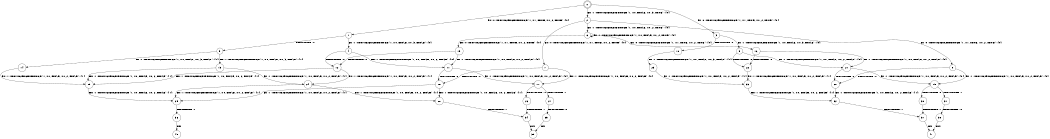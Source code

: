 digraph BCG {
size = "7, 10.5";
center = TRUE;
node [shape = circle];
0 [peripheries = 2];
0 -> 1 [label = "EX !0 !ATOMIC_EXCH_BRANCH (1, +1, TRUE, +0, 2, TRUE) !{0}"];
0 -> 2 [label = "EX !1 !ATOMIC_EXCH_BRANCH (1, +0, FALSE, +0, 3, TRUE) !{0}"];
0 -> 3 [label = "EX !0 !ATOMIC_EXCH_BRANCH (1, +1, TRUE, +0, 2, TRUE) !{0}"];
1 -> 4 [label = "EX !1 !ATOMIC_EXCH_BRANCH (1, +0, FALSE, +0, 3, FALSE) !{0}"];
1 -> 5 [label = "TERMINATE !0"];
2 -> 6 [label = "EX !1 !ATOMIC_EXCH_BRANCH (1, +0, FALSE, +0, 2, TRUE) !{0}"];
2 -> 7 [label = "EX !0 !ATOMIC_EXCH_BRANCH (1, +1, TRUE, +0, 2, TRUE) !{0}"];
2 -> 8 [label = "EX !0 !ATOMIC_EXCH_BRANCH (1, +1, TRUE, +0, 2, TRUE) !{0}"];
3 -> 9 [label = "EX !1 !ATOMIC_EXCH_BRANCH (1, +0, FALSE, +0, 3, FALSE) !{0}"];
3 -> 10 [label = "TERMINATE !0"];
4 -> 11 [label = "EX !1 !ATOMIC_EXCH_BRANCH (1, +0, FALSE, +0, 2, FALSE) !{0}"];
4 -> 12 [label = "TERMINATE !0"];
5 -> 13 [label = "EX !1 !ATOMIC_EXCH_BRANCH (1, +0, FALSE, +0, 3, FALSE) !{1}"];
5 -> 14 [label = "EX !1 !ATOMIC_EXCH_BRANCH (1, +0, FALSE, +0, 3, FALSE) !{1}"];
6 -> 6 [label = "EX !1 !ATOMIC_EXCH_BRANCH (1, +0, FALSE, +0, 2, TRUE) !{0}"];
6 -> 15 [label = "EX !0 !ATOMIC_EXCH_BRANCH (1, +1, TRUE, +0, 2, TRUE) !{0}"];
6 -> 16 [label = "EX !0 !ATOMIC_EXCH_BRANCH (1, +1, TRUE, +0, 2, TRUE) !{0}"];
7 -> 17 [label = "EX !1 !ATOMIC_EXCH_BRANCH (1, +0, FALSE, +0, 2, FALSE) !{0}"];
7 -> 18 [label = "TERMINATE !0"];
8 -> 19 [label = "EX !1 !ATOMIC_EXCH_BRANCH (1, +0, FALSE, +0, 2, FALSE) !{0}"];
8 -> 20 [label = "TERMINATE !0"];
9 -> 21 [label = "EX !1 !ATOMIC_EXCH_BRANCH (1, +0, FALSE, +0, 2, FALSE) !{0}"];
9 -> 22 [label = "TERMINATE !0"];
10 -> 23 [label = "EX !1 !ATOMIC_EXCH_BRANCH (1, +0, FALSE, +0, 3, FALSE) !{1}"];
11 -> 17 [label = "EX !1 !ATOMIC_EXCH_BRANCH (1, +0, FALSE, +0, 2, FALSE) !{0}"];
11 -> 18 [label = "TERMINATE !0"];
12 -> 24 [label = "EX !1 !ATOMIC_EXCH_BRANCH (1, +0, FALSE, +0, 2, FALSE) !{1}"];
12 -> 25 [label = "EX !1 !ATOMIC_EXCH_BRANCH (1, +0, FALSE, +0, 2, FALSE) !{1}"];
13 -> 24 [label = "EX !1 !ATOMIC_EXCH_BRANCH (1, +0, FALSE, +0, 2, FALSE) !{1}"];
13 -> 25 [label = "EX !1 !ATOMIC_EXCH_BRANCH (1, +0, FALSE, +0, 2, FALSE) !{1}"];
14 -> 25 [label = "EX !1 !ATOMIC_EXCH_BRANCH (1, +0, FALSE, +0, 2, FALSE) !{1}"];
15 -> 11 [label = "EX !1 !ATOMIC_EXCH_BRANCH (1, +0, FALSE, +0, 2, FALSE) !{0}"];
15 -> 12 [label = "TERMINATE !0"];
16 -> 21 [label = "EX !1 !ATOMIC_EXCH_BRANCH (1, +0, FALSE, +0, 2, FALSE) !{0}"];
16 -> 22 [label = "TERMINATE !0"];
17 -> 26 [label = "TERMINATE !0"];
17 -> 27 [label = "TERMINATE !1"];
18 -> 28 [label = "EX !1 !ATOMIC_EXCH_BRANCH (1, +0, FALSE, +0, 2, FALSE) !{1}"];
18 -> 29 [label = "EX !1 !ATOMIC_EXCH_BRANCH (1, +0, FALSE, +0, 2, FALSE) !{1}"];
19 -> 30 [label = "TERMINATE !0"];
19 -> 31 [label = "TERMINATE !1"];
20 -> 32 [label = "EX !1 !ATOMIC_EXCH_BRANCH (1, +0, FALSE, +0, 2, FALSE) !{1}"];
21 -> 19 [label = "EX !1 !ATOMIC_EXCH_BRANCH (1, +0, FALSE, +0, 2, FALSE) !{0}"];
21 -> 20 [label = "TERMINATE !0"];
22 -> 33 [label = "EX !1 !ATOMIC_EXCH_BRANCH (1, +0, FALSE, +0, 2, FALSE) !{1}"];
23 -> 33 [label = "EX !1 !ATOMIC_EXCH_BRANCH (1, +0, FALSE, +0, 2, FALSE) !{1}"];
24 -> 28 [label = "EX !1 !ATOMIC_EXCH_BRANCH (1, +0, FALSE, +0, 2, FALSE) !{1}"];
24 -> 29 [label = "EX !1 !ATOMIC_EXCH_BRANCH (1, +0, FALSE, +0, 2, FALSE) !{1}"];
25 -> 29 [label = "EX !1 !ATOMIC_EXCH_BRANCH (1, +0, FALSE, +0, 2, FALSE) !{1}"];
26 -> 34 [label = "TERMINATE !1"];
27 -> 35 [label = "TERMINATE !0"];
28 -> 34 [label = "TERMINATE !1"];
29 -> 36 [label = "TERMINATE !1"];
30 -> 37 [label = "TERMINATE !1"];
31 -> 38 [label = "TERMINATE !0"];
32 -> 37 [label = "TERMINATE !1"];
33 -> 32 [label = "EX !1 !ATOMIC_EXCH_BRANCH (1, +0, FALSE, +0, 2, FALSE) !{1}"];
34 -> 39 [label = "exit"];
35 -> 39 [label = "exit"];
36 -> 40 [label = "exit"];
37 -> 41 [label = "exit"];
38 -> 41 [label = "exit"];
}
